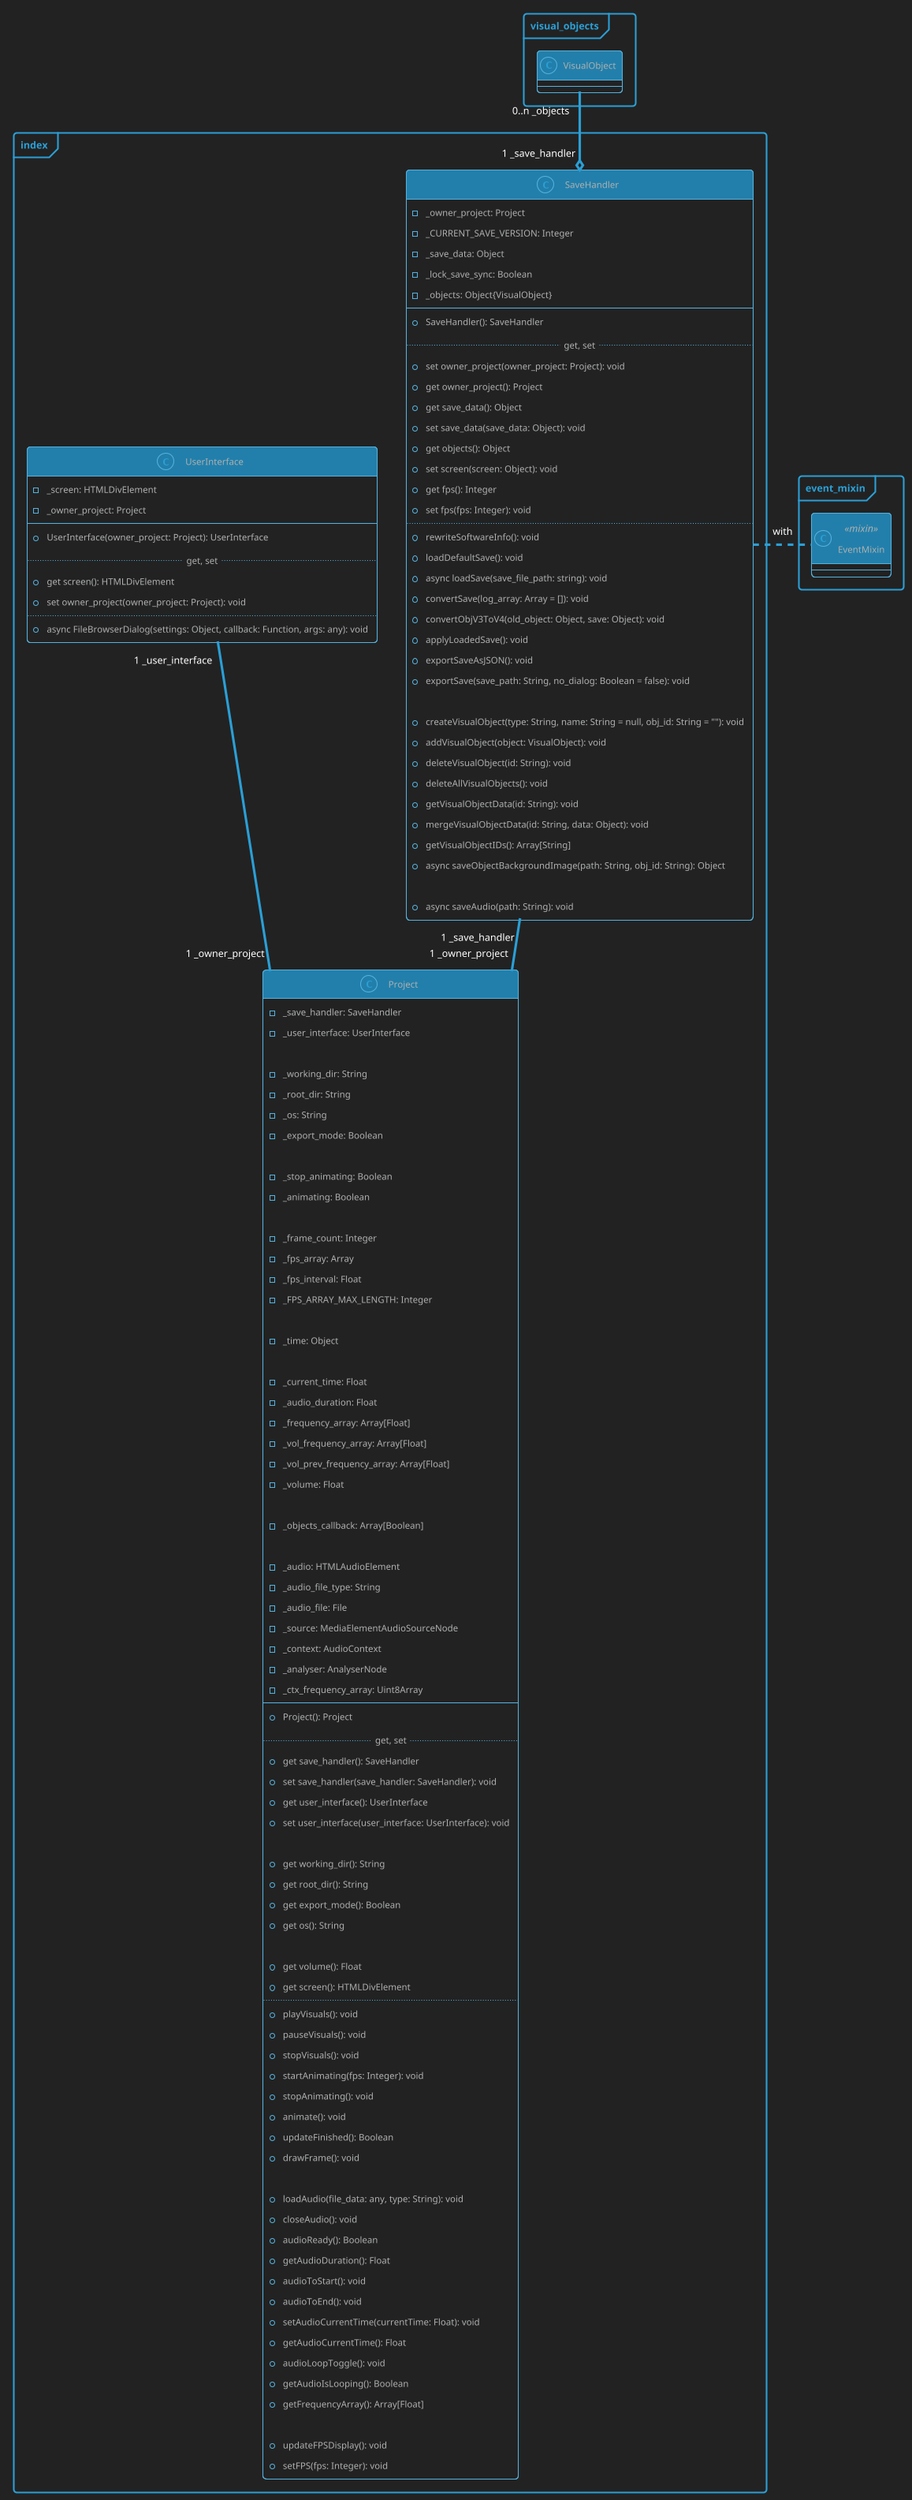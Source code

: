 'MIT License - Copyright (c) 2020-2021 Picorims

@startuml index
!theme cyborg-outline
skinparam BackgroundColor #222222
' skinparam groupInheritance 2
skinparam PackageStyle frame

package "visual_objects" {
    class VisualObject {}
}

package "event_mixin" {
    class EventMixin <<mixin>> {}
}

package "index" {
    class SaveHandler {
        - _owner_project: Project
        - _CURRENT_SAVE_VERSION: Integer
        - _save_data: Object
        - _lock_save_sync: Boolean
        - _objects: Object{VisualObject}
        --
        + SaveHandler(): SaveHandler
        ..get, set..
        + set owner_project(owner_project: Project): void
        + get owner_project(): Project
        + get save_data(): Object
        + set save_data(save_data: Object): void
        + get objects(): Object
        + set screen(screen: Object): void
        + get fps(): Integer
        + set fps(fps: Integer): void
        ..
        + rewriteSoftwareInfo(): void
        + loadDefaultSave(): void
        + async loadSave(save_file_path: string): void
        + convertSave(log_array: Array = []): void
        + convertObjV3ToV4(old_object: Object, save: Object): void
        + applyLoadedSave(): void
        + exportSaveAsJSON(): void
        + exportSave(save_path: String, no_dialog: Boolean = false): void
        
        + createVisualObject(type: String, name: String = null, obj_id: String = ""): void
        + addVisualObject(object: VisualObject): void
        + deleteVisualObject(id: String): void
        + deleteAllVisualObjects(): void
        + getVisualObjectData(id: String): void
        + mergeVisualObjectData(id: String, data: Object): void
        + getVisualObjectIDs(): Array[String]
        + async saveObjectBackgroundImage(path: String, obj_id: String): Object

        + async saveAudio(path: String): void
    }
    SaveHandler "1 _save_handler" -- "1 _owner_project" Project
    SaveHandler "1 _save_handler" o-up- "0..n _objects" VisualObject
    SaveHandler .right. EventMixin: with

    class Project {
        - _save_handler: SaveHandler
        - _user_interface: UserInterface

        - _working_dir: String
        - _root_dir: String
        - _os: String
        - _export_mode: Boolean

        - _stop_animating: Boolean
        - _animating: Boolean

        - _frame_count: Integer
        - _fps_array: Array
        - _fps_interval: Float
        - _FPS_ARRAY_MAX_LENGTH: Integer

        - _time: Object

        - _current_time: Float
        - _audio_duration: Float
        - _frequency_array: Array[Float]
        - _vol_frequency_array: Array[Float]
        - _vol_prev_frequency_array: Array[Float]
        - _volume: Float
    
        - _objects_callback: Array[Boolean]

        - _audio: HTMLAudioElement
        - _audio_file_type: String
        - _audio_file: File
        - _source: MediaElementAudioSourceNode
        - _context: AudioContext
        - _analyser: AnalyserNode
        - _ctx_frequency_array: Uint8Array
        --
        + Project(): Project
        ..get, set..
        + get save_handler(): SaveHandler
        + set save_handler(save_handler: SaveHandler): void
        + get user_interface(): UserInterface
        + set user_interface(user_interface: UserInterface): void

        + get working_dir(): String
        + get root_dir(): String
        + get export_mode(): Boolean
        + get os(): String

        + get volume(): Float
        + get screen(): HTMLDivElement
        ..
        + playVisuals(): void
        + pauseVisuals(): void
        + stopVisuals(): void
        + startAnimating(fps: Integer): void
        + stopAnimating(): void
        + animate(): void
        + updateFinished(): Boolean
        + drawFrame(): void

        + loadAudio(file_data: any, type: String): void
        + closeAudio(): void
        + audioReady(): Boolean
        + getAudioDuration(): Float
        + audioToStart(): void
        + audioToEnd(): void
        + setAudioCurrentTime(currentTime: Float): void
        + getAudioCurrentTime(): Float
        + audioLoopToggle(): void
        + getAudioIsLooping(): Boolean
        + getFrequencyArray(): Array[Float]

        + updateFPSDisplay(): void
        + setFPS(fps: Integer): void
    }

    class UserInterface {
        - _screen: HTMLDivElement
        - _owner_project: Project
        --
        + UserInterface(owner_project: Project): UserInterface
        ..get, set..
        + get screen(): HTMLDivElement
        + set owner_project(owner_project: Project): void
        ..
        + async FileBrowserDialog(settings: Object, callback: Function, args: any): void
    }
    UserInterface "1 _user_interface" -- "1 _owner_project" Project
}